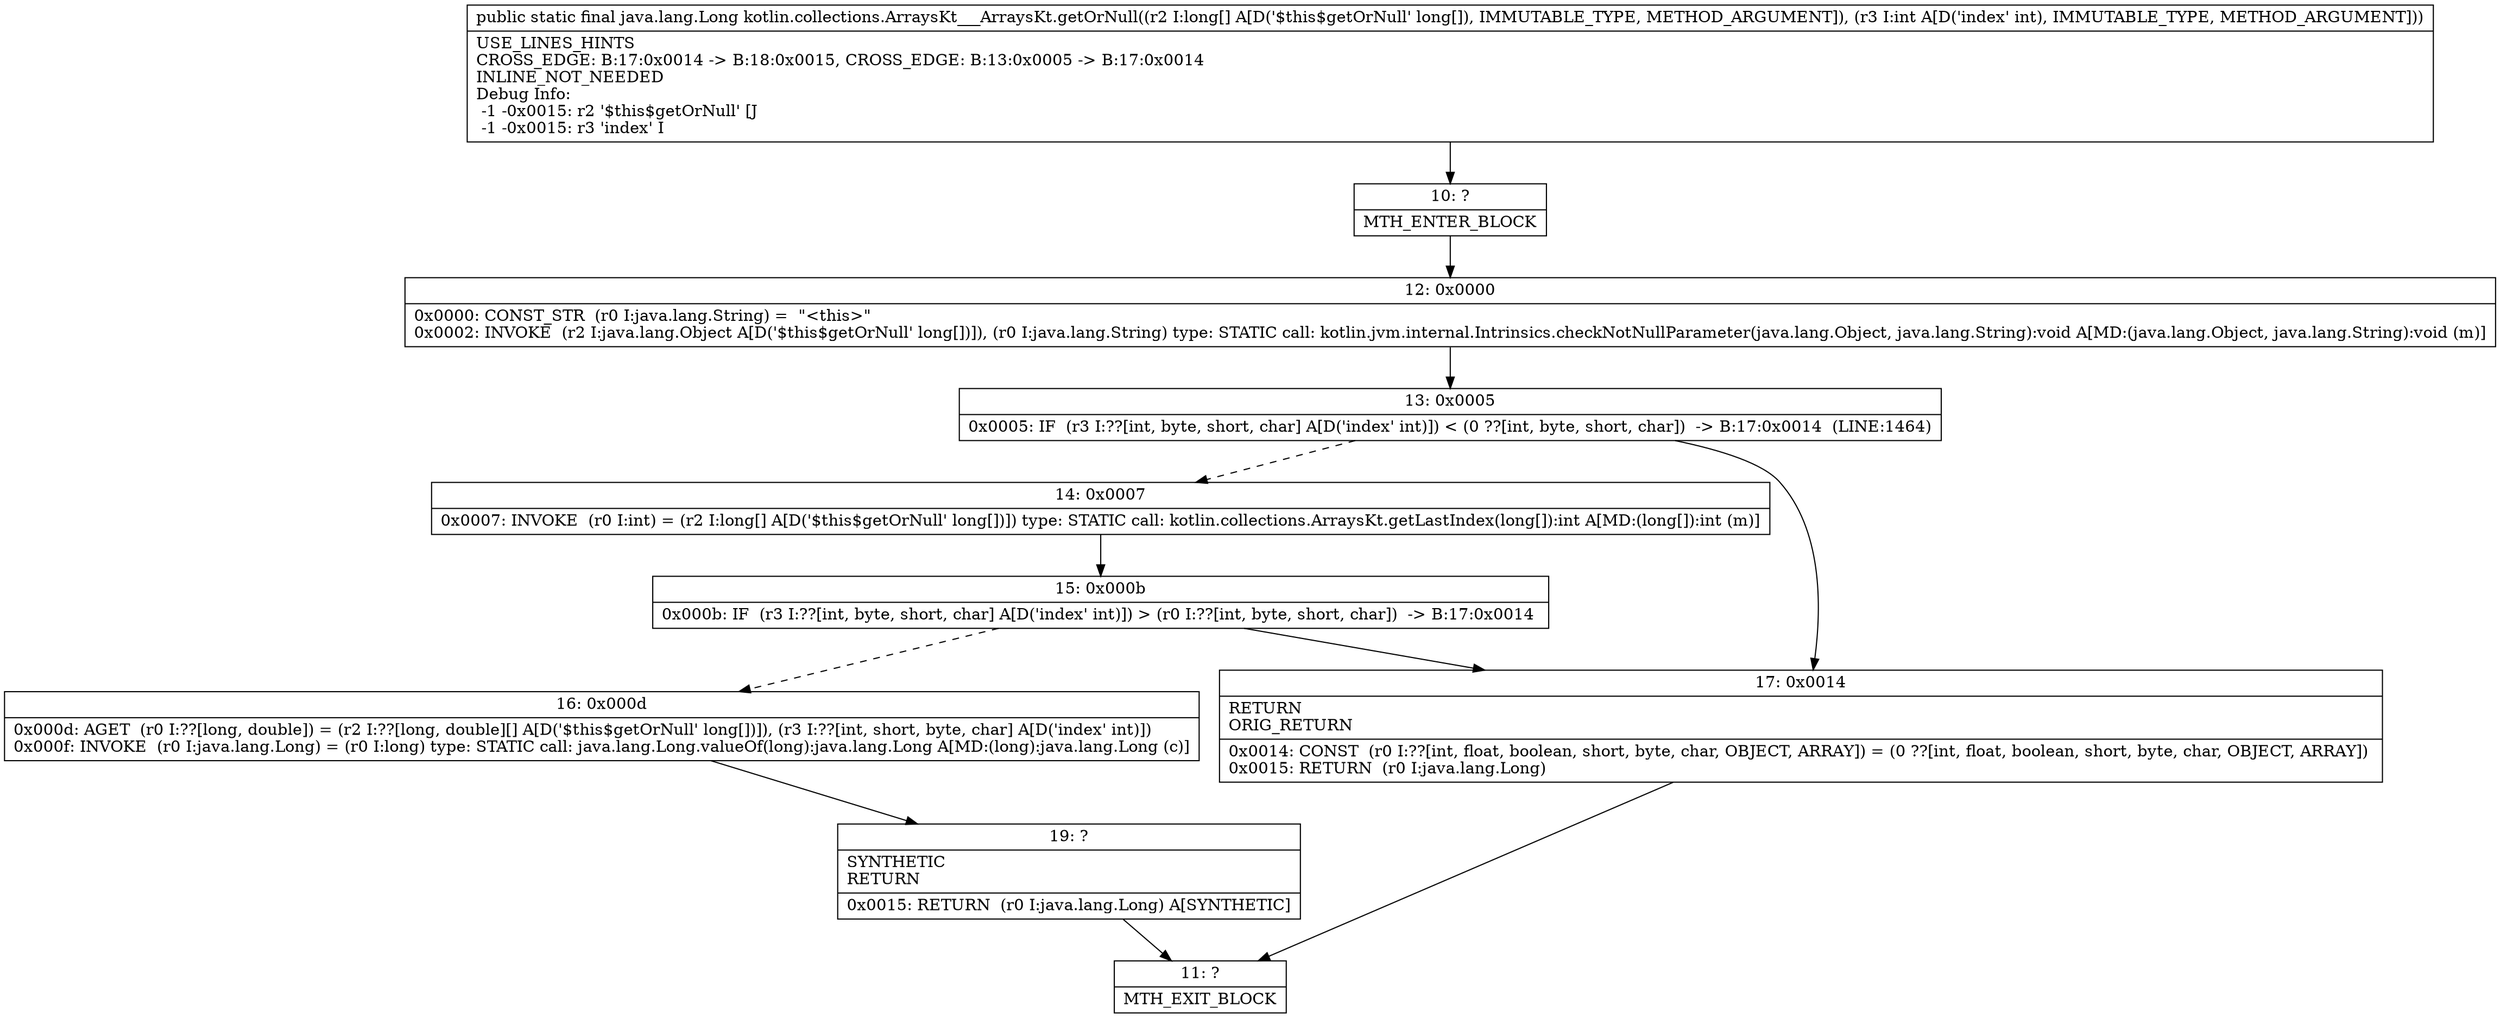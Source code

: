 digraph "CFG forkotlin.collections.ArraysKt___ArraysKt.getOrNull([JI)Ljava\/lang\/Long;" {
Node_10 [shape=record,label="{10\:\ ?|MTH_ENTER_BLOCK\l}"];
Node_12 [shape=record,label="{12\:\ 0x0000|0x0000: CONST_STR  (r0 I:java.lang.String) =  \"\<this\>\" \l0x0002: INVOKE  (r2 I:java.lang.Object A[D('$this$getOrNull' long[])]), (r0 I:java.lang.String) type: STATIC call: kotlin.jvm.internal.Intrinsics.checkNotNullParameter(java.lang.Object, java.lang.String):void A[MD:(java.lang.Object, java.lang.String):void (m)]\l}"];
Node_13 [shape=record,label="{13\:\ 0x0005|0x0005: IF  (r3 I:??[int, byte, short, char] A[D('index' int)]) \< (0 ??[int, byte, short, char])  \-\> B:17:0x0014  (LINE:1464)\l}"];
Node_14 [shape=record,label="{14\:\ 0x0007|0x0007: INVOKE  (r0 I:int) = (r2 I:long[] A[D('$this$getOrNull' long[])]) type: STATIC call: kotlin.collections.ArraysKt.getLastIndex(long[]):int A[MD:(long[]):int (m)]\l}"];
Node_15 [shape=record,label="{15\:\ 0x000b|0x000b: IF  (r3 I:??[int, byte, short, char] A[D('index' int)]) \> (r0 I:??[int, byte, short, char])  \-\> B:17:0x0014 \l}"];
Node_16 [shape=record,label="{16\:\ 0x000d|0x000d: AGET  (r0 I:??[long, double]) = (r2 I:??[long, double][] A[D('$this$getOrNull' long[])]), (r3 I:??[int, short, byte, char] A[D('index' int)]) \l0x000f: INVOKE  (r0 I:java.lang.Long) = (r0 I:long) type: STATIC call: java.lang.Long.valueOf(long):java.lang.Long A[MD:(long):java.lang.Long (c)]\l}"];
Node_19 [shape=record,label="{19\:\ ?|SYNTHETIC\lRETURN\l|0x0015: RETURN  (r0 I:java.lang.Long) A[SYNTHETIC]\l}"];
Node_11 [shape=record,label="{11\:\ ?|MTH_EXIT_BLOCK\l}"];
Node_17 [shape=record,label="{17\:\ 0x0014|RETURN\lORIG_RETURN\l|0x0014: CONST  (r0 I:??[int, float, boolean, short, byte, char, OBJECT, ARRAY]) = (0 ??[int, float, boolean, short, byte, char, OBJECT, ARRAY]) \l0x0015: RETURN  (r0 I:java.lang.Long) \l}"];
MethodNode[shape=record,label="{public static final java.lang.Long kotlin.collections.ArraysKt___ArraysKt.getOrNull((r2 I:long[] A[D('$this$getOrNull' long[]), IMMUTABLE_TYPE, METHOD_ARGUMENT]), (r3 I:int A[D('index' int), IMMUTABLE_TYPE, METHOD_ARGUMENT]))  | USE_LINES_HINTS\lCROSS_EDGE: B:17:0x0014 \-\> B:18:0x0015, CROSS_EDGE: B:13:0x0005 \-\> B:17:0x0014\lINLINE_NOT_NEEDED\lDebug Info:\l  \-1 \-0x0015: r2 '$this$getOrNull' [J\l  \-1 \-0x0015: r3 'index' I\l}"];
MethodNode -> Node_10;Node_10 -> Node_12;
Node_12 -> Node_13;
Node_13 -> Node_14[style=dashed];
Node_13 -> Node_17;
Node_14 -> Node_15;
Node_15 -> Node_16[style=dashed];
Node_15 -> Node_17;
Node_16 -> Node_19;
Node_19 -> Node_11;
Node_17 -> Node_11;
}

